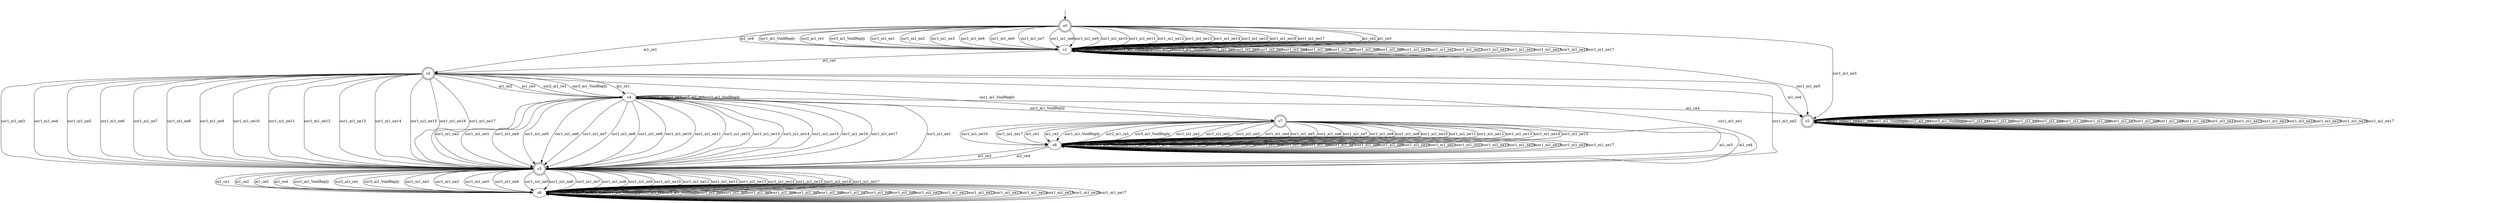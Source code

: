 digraph TA {
s0 [label="s0", shape=doublecircle];
s1 [label="s1"];
s2 [label="s2", shape=doublecircle];
s3 [label="s3", shape=doublecircle];
s4 [label="s4"];
s5 [label="s5", shape=doublecircle];
s6 [label="s6"];
s7 [label="s7", shape=doublecircle];
s8 [label="s8"];
s0 -> s2 [label="ai1_ce1"];
s0 -> s1 [label="ai1_ce2"];
s0 -> s1 [label="ai1_ce3"];
s0 -> s1 [label="ai1_ce4"];
s0 -> s1 [label="usr1_ai1_VoidReply"];
s0 -> s1 [label="usr2_ai1_re1"];
s0 -> s1 [label="usr3_ai1_VoidReply"];
s0 -> s1 [label="usr1_ni1_ne1"];
s0 -> s1 [label="usr1_ni1_ne2"];
s0 -> s1 [label="usr1_ni1_ne3"];
s0 -> s1 [label="usr1_ni1_ne4"];
s0 -> s5 [label="usr1_ni1_ne5"];
s0 -> s1 [label="usr1_ni1_ne6"];
s0 -> s1 [label="usr1_ni1_ne7"];
s0 -> s1 [label="usr1_ni1_ne8"];
s0 -> s1 [label="usr1_ni1_ne9"];
s0 -> s1 [label="usr1_ni1_ne10"];
s0 -> s1 [label="usr1_ni1_ne11"];
s0 -> s1 [label="usr1_ni1_ne12"];
s0 -> s1 [label="usr1_ni1_ne13"];
s0 -> s1 [label="usr1_ni1_ne14"];
s0 -> s1 [label="usr1_ni1_ne15"];
s0 -> s1 [label="usr1_ni1_ne16"];
s0 -> s1 [label="usr1_ni1_ne17"];
s1 -> s2 [label="ai1_ce1"];
s1 -> s1 [label="ai1_ce2"];
s1 -> s1 [label="ai1_ce3"];
s1 -> s1 [label="ai1_ce4"];
s1 -> s1 [label="usr1_ai1_VoidReply"];
s1 -> s1 [label="usr2_ai1_re1"];
s1 -> s1 [label="usr3_ai1_VoidReply"];
s1 -> s1 [label="usr1_ni1_ne1"];
s1 -> s1 [label="usr1_ni1_ne2"];
s1 -> s1 [label="usr1_ni1_ne3"];
s1 -> s1 [label="usr1_ni1_ne4"];
s1 -> s5 [label="usr1_ni1_ne5"];
s1 -> s1 [label="usr1_ni1_ne6"];
s1 -> s1 [label="usr1_ni1_ne7"];
s1 -> s1 [label="usr1_ni1_ne8"];
s1 -> s1 [label="usr1_ni1_ne9"];
s1 -> s1 [label="usr1_ni1_ne10"];
s1 -> s1 [label="usr1_ni1_ne11"];
s1 -> s1 [label="usr1_ni1_ne12"];
s1 -> s1 [label="usr1_ni1_ne13"];
s1 -> s1 [label="usr1_ni1_ne14"];
s1 -> s1 [label="usr1_ni1_ne15"];
s1 -> s1 [label="usr1_ni1_ne16"];
s1 -> s1 [label="usr1_ni1_ne17"];
s2 -> s4 [label="ai1_ce1"];
s2 -> s4 [label="ai1_ce2"];
s2 -> s4 [label="ai1_ce3"];
s2 -> s5 [label="ai1_ce4"];
s2 -> s7 [label="usr1_ai1_VoidReply"];
s2 -> s4 [label="usr2_ai1_re1"];
s2 -> s4 [label="usr3_ai1_VoidReply"];
s2 -> s3 [label="usr1_ni1_ne1"];
s2 -> s3 [label="usr1_ni1_ne2"];
s2 -> s3 [label="usr1_ni1_ne3"];
s2 -> s3 [label="usr1_ni1_ne4"];
s2 -> s3 [label="usr1_ni1_ne5"];
s2 -> s3 [label="usr1_ni1_ne6"];
s2 -> s3 [label="usr1_ni1_ne7"];
s2 -> s3 [label="usr1_ni1_ne8"];
s2 -> s3 [label="usr1_ni1_ne9"];
s2 -> s3 [label="usr1_ni1_ne10"];
s2 -> s3 [label="usr1_ni1_ne11"];
s2 -> s3 [label="usr1_ni1_ne12"];
s2 -> s3 [label="usr1_ni1_ne13"];
s2 -> s3 [label="usr1_ni1_ne14"];
s2 -> s3 [label="usr1_ni1_ne15"];
s2 -> s3 [label="usr1_ni1_ne16"];
s2 -> s3 [label="usr1_ni1_ne17"];
s3 -> s6 [label="ai1_ce1"];
s3 -> s6 [label="ai1_ce2"];
s3 -> s6 [label="ai1_ce3"];
s3 -> s6 [label="ai1_ce4"];
s3 -> s6 [label="usr1_ai1_VoidReply"];
s3 -> s6 [label="usr2_ai1_re1"];
s3 -> s6 [label="usr3_ai1_VoidReply"];
s3 -> s6 [label="usr1_ni1_ne1"];
s3 -> s6 [label="usr1_ni1_ne2"];
s3 -> s6 [label="usr1_ni1_ne3"];
s3 -> s6 [label="usr1_ni1_ne4"];
s3 -> s6 [label="usr1_ni1_ne5"];
s3 -> s6 [label="usr1_ni1_ne6"];
s3 -> s6 [label="usr1_ni1_ne7"];
s3 -> s6 [label="usr1_ni1_ne8"];
s3 -> s6 [label="usr1_ni1_ne9"];
s3 -> s6 [label="usr1_ni1_ne10"];
s3 -> s6 [label="usr1_ni1_ne11"];
s3 -> s6 [label="usr1_ni1_ne12"];
s3 -> s6 [label="usr1_ni1_ne13"];
s3 -> s6 [label="usr1_ni1_ne14"];
s3 -> s6 [label="usr1_ni1_ne15"];
s3 -> s6 [label="usr1_ni1_ne16"];
s3 -> s6 [label="usr1_ni1_ne17"];
s4 -> s4 [label="ai1_ce1"];
s4 -> s4 [label="ai1_ce2"];
s4 -> s4 [label="ai1_ce3"];
s4 -> s5 [label="ai1_ce4"];
s4 -> s7 [label="usr1_ai1_VoidReply"];
s4 -> s4 [label="usr2_ai1_re1"];
s4 -> s4 [label="usr3_ai1_VoidReply"];
s4 -> s3 [label="usr1_ni1_ne1"];
s4 -> s3 [label="usr1_ni1_ne2"];
s4 -> s3 [label="usr1_ni1_ne3"];
s4 -> s3 [label="usr1_ni1_ne4"];
s4 -> s3 [label="usr1_ni1_ne5"];
s4 -> s3 [label="usr1_ni1_ne6"];
s4 -> s3 [label="usr1_ni1_ne7"];
s4 -> s3 [label="usr1_ni1_ne8"];
s4 -> s3 [label="usr1_ni1_ne9"];
s4 -> s3 [label="usr1_ni1_ne10"];
s4 -> s3 [label="usr1_ni1_ne11"];
s4 -> s3 [label="usr1_ni1_ne12"];
s4 -> s3 [label="usr1_ni1_ne13"];
s4 -> s3 [label="usr1_ni1_ne14"];
s4 -> s3 [label="usr1_ni1_ne15"];
s4 -> s3 [label="usr1_ni1_ne16"];
s4 -> s3 [label="usr1_ni1_ne17"];
s5 -> s5 [label="ai1_ce1"];
s5 -> s5 [label="ai1_ce2"];
s5 -> s5 [label="ai1_ce3"];
s5 -> s5 [label="ai1_ce4"];
s5 -> s5 [label="usr1_ai1_VoidReply"];
s5 -> s5 [label="usr2_ai1_re1"];
s5 -> s5 [label="usr3_ai1_VoidReply"];
s5 -> s5 [label="usr1_ni1_ne1"];
s5 -> s5 [label="usr1_ni1_ne2"];
s5 -> s5 [label="usr1_ni1_ne3"];
s5 -> s5 [label="usr1_ni1_ne4"];
s5 -> s5 [label="usr1_ni1_ne5"];
s5 -> s5 [label="usr1_ni1_ne6"];
s5 -> s5 [label="usr1_ni1_ne7"];
s5 -> s5 [label="usr1_ni1_ne8"];
s5 -> s5 [label="usr1_ni1_ne9"];
s5 -> s5 [label="usr1_ni1_ne10"];
s5 -> s5 [label="usr1_ni1_ne11"];
s5 -> s5 [label="usr1_ni1_ne12"];
s5 -> s5 [label="usr1_ni1_ne13"];
s5 -> s5 [label="usr1_ni1_ne14"];
s5 -> s5 [label="usr1_ni1_ne15"];
s5 -> s5 [label="usr1_ni1_ne16"];
s5 -> s5 [label="usr1_ni1_ne17"];
s6 -> s6 [label="ai1_ce1"];
s6 -> s6 [label="ai1_ce2"];
s6 -> s6 [label="ai1_ce3"];
s6 -> s6 [label="ai1_ce4"];
s6 -> s6 [label="usr1_ai1_VoidReply"];
s6 -> s6 [label="usr2_ai1_re1"];
s6 -> s6 [label="usr3_ai1_VoidReply"];
s6 -> s6 [label="usr1_ni1_ne1"];
s6 -> s6 [label="usr1_ni1_ne2"];
s6 -> s6 [label="usr1_ni1_ne3"];
s6 -> s6 [label="usr1_ni1_ne4"];
s6 -> s6 [label="usr1_ni1_ne5"];
s6 -> s6 [label="usr1_ni1_ne6"];
s6 -> s6 [label="usr1_ni1_ne7"];
s6 -> s6 [label="usr1_ni1_ne8"];
s6 -> s6 [label="usr1_ni1_ne9"];
s6 -> s6 [label="usr1_ni1_ne10"];
s6 -> s6 [label="usr1_ni1_ne11"];
s6 -> s6 [label="usr1_ni1_ne12"];
s6 -> s6 [label="usr1_ni1_ne13"];
s6 -> s6 [label="usr1_ni1_ne14"];
s6 -> s6 [label="usr1_ni1_ne15"];
s6 -> s6 [label="usr1_ni1_ne16"];
s6 -> s6 [label="usr1_ni1_ne17"];
s7 -> s8 [label="ai1_ce1"];
s7 -> s8 [label="ai1_ce2"];
s7 -> s3 [label="ai1_ce3"];
s7 -> s3 [label="ai1_ce4"];
s7 -> s8 [label="usr1_ai1_VoidReply"];
s7 -> s8 [label="usr2_ai1_re1"];
s7 -> s8 [label="usr3_ai1_VoidReply"];
s7 -> s8 [label="usr1_ni1_ne1"];
s7 -> s8 [label="usr1_ni1_ne2"];
s7 -> s8 [label="usr1_ni1_ne3"];
s7 -> s8 [label="usr1_ni1_ne4"];
s7 -> s8 [label="usr1_ni1_ne5"];
s7 -> s8 [label="usr1_ni1_ne6"];
s7 -> s8 [label="usr1_ni1_ne7"];
s7 -> s8 [label="usr1_ni1_ne8"];
s7 -> s8 [label="usr1_ni1_ne9"];
s7 -> s8 [label="usr1_ni1_ne10"];
s7 -> s8 [label="usr1_ni1_ne11"];
s7 -> s8 [label="usr1_ni1_ne12"];
s7 -> s8 [label="usr1_ni1_ne13"];
s7 -> s8 [label="usr1_ni1_ne14"];
s7 -> s8 [label="usr1_ni1_ne15"];
s7 -> s8 [label="usr1_ni1_ne16"];
s7 -> s8 [label="usr1_ni1_ne17"];
s8 -> s8 [label="ai1_ce1"];
s8 -> s8 [label="ai1_ce2"];
s8 -> s3 [label="ai1_ce3"];
s8 -> s3 [label="ai1_ce4"];
s8 -> s8 [label="usr1_ai1_VoidReply"];
s8 -> s8 [label="usr2_ai1_re1"];
s8 -> s8 [label="usr3_ai1_VoidReply"];
s8 -> s8 [label="usr1_ni1_ne1"];
s8 -> s8 [label="usr1_ni1_ne2"];
s8 -> s8 [label="usr1_ni1_ne3"];
s8 -> s8 [label="usr1_ni1_ne4"];
s8 -> s8 [label="usr1_ni1_ne5"];
s8 -> s8 [label="usr1_ni1_ne6"];
s8 -> s8 [label="usr1_ni1_ne7"];
s8 -> s8 [label="usr1_ni1_ne8"];
s8 -> s8 [label="usr1_ni1_ne9"];
s8 -> s8 [label="usr1_ni1_ne10"];
s8 -> s8 [label="usr1_ni1_ne11"];
s8 -> s8 [label="usr1_ni1_ne12"];
s8 -> s8 [label="usr1_ni1_ne13"];
s8 -> s8 [label="usr1_ni1_ne14"];
s8 -> s8 [label="usr1_ni1_ne15"];
s8 -> s8 [label="usr1_ni1_ne16"];
s8 -> s8 [label="usr1_ni1_ne17"];
__start0 [shape=none, label=""];
__start0 -> s0 [label=""];
}
